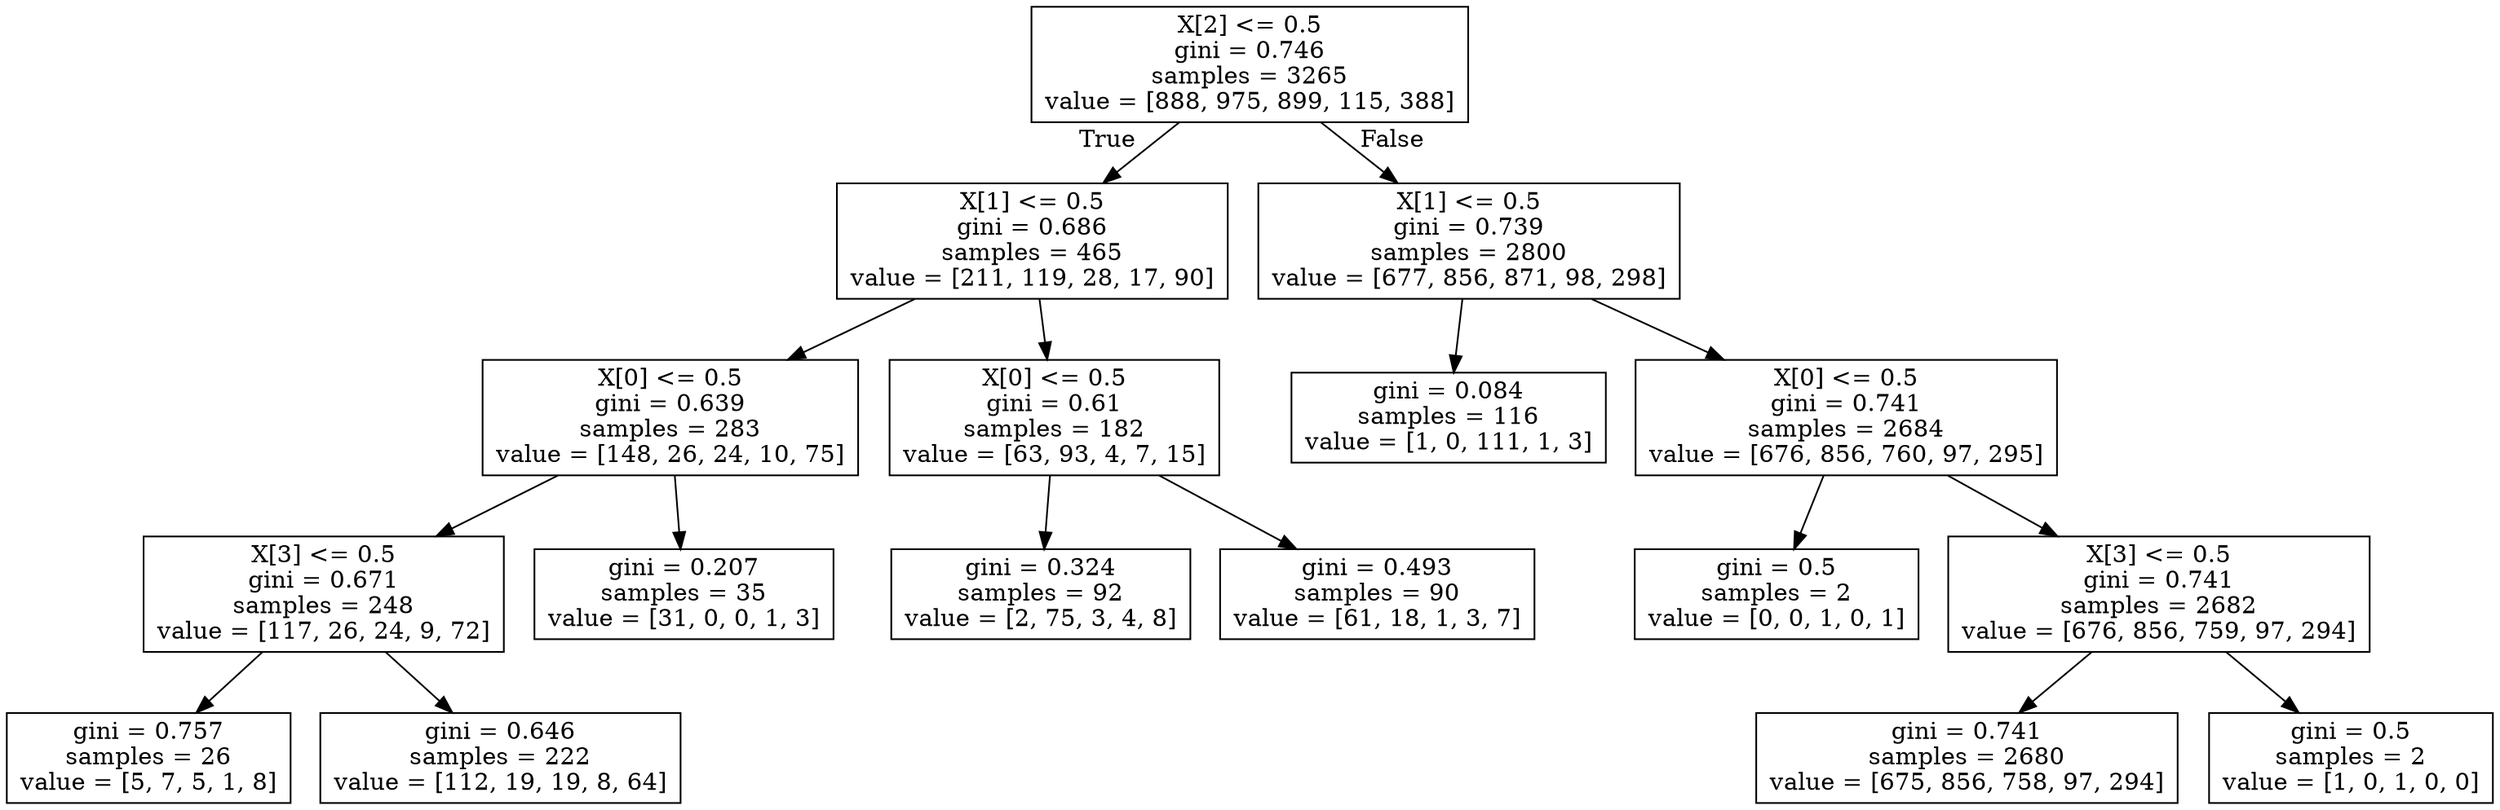digraph Tree {
node [shape=box] ;
0 [label="X[2] <= 0.5\ngini = 0.746\nsamples = 3265\nvalue = [888, 975, 899, 115, 388]"] ;
1 [label="X[1] <= 0.5\ngini = 0.686\nsamples = 465\nvalue = [211, 119, 28, 17, 90]"] ;
0 -> 1 [labeldistance=2.5, labelangle=45, headlabel="True"] ;
2 [label="X[0] <= 0.5\ngini = 0.639\nsamples = 283\nvalue = [148, 26, 24, 10, 75]"] ;
1 -> 2 ;
3 [label="X[3] <= 0.5\ngini = 0.671\nsamples = 248\nvalue = [117, 26, 24, 9, 72]"] ;
2 -> 3 ;
4 [label="gini = 0.757\nsamples = 26\nvalue = [5, 7, 5, 1, 8]"] ;
3 -> 4 ;
5 [label="gini = 0.646\nsamples = 222\nvalue = [112, 19, 19, 8, 64]"] ;
3 -> 5 ;
6 [label="gini = 0.207\nsamples = 35\nvalue = [31, 0, 0, 1, 3]"] ;
2 -> 6 ;
7 [label="X[0] <= 0.5\ngini = 0.61\nsamples = 182\nvalue = [63, 93, 4, 7, 15]"] ;
1 -> 7 ;
8 [label="gini = 0.324\nsamples = 92\nvalue = [2, 75, 3, 4, 8]"] ;
7 -> 8 ;
9 [label="gini = 0.493\nsamples = 90\nvalue = [61, 18, 1, 3, 7]"] ;
7 -> 9 ;
10 [label="X[1] <= 0.5\ngini = 0.739\nsamples = 2800\nvalue = [677, 856, 871, 98, 298]"] ;
0 -> 10 [labeldistance=2.5, labelangle=-45, headlabel="False"] ;
11 [label="gini = 0.084\nsamples = 116\nvalue = [1, 0, 111, 1, 3]"] ;
10 -> 11 ;
12 [label="X[0] <= 0.5\ngini = 0.741\nsamples = 2684\nvalue = [676, 856, 760, 97, 295]"] ;
10 -> 12 ;
13 [label="gini = 0.5\nsamples = 2\nvalue = [0, 0, 1, 0, 1]"] ;
12 -> 13 ;
14 [label="X[3] <= 0.5\ngini = 0.741\nsamples = 2682\nvalue = [676, 856, 759, 97, 294]"] ;
12 -> 14 ;
15 [label="gini = 0.741\nsamples = 2680\nvalue = [675, 856, 758, 97, 294]"] ;
14 -> 15 ;
16 [label="gini = 0.5\nsamples = 2\nvalue = [1, 0, 1, 0, 0]"] ;
14 -> 16 ;
}